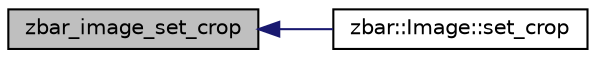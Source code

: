 digraph G
{
  edge [fontname="Helvetica",fontsize="10",labelfontname="Helvetica",labelfontsize="10"];
  node [fontname="Helvetica",fontsize="10",shape=record];
  rankdir=LR;
  Node1 [label="zbar_image_set_crop",height=0.2,width=0.4,color="black", fillcolor="grey75", style="filled" fontcolor="black"];
  Node1 -> Node2 [dir=back,color="midnightblue",fontsize="10",style="solid"];
  Node2 [label="zbar::Image::set_crop",height=0.2,width=0.4,color="black", fillcolor="white", style="filled",URL="$classzbar_1_1_image.html#a2a05b58355cd53239f32f2704f05ab8a"];
}
